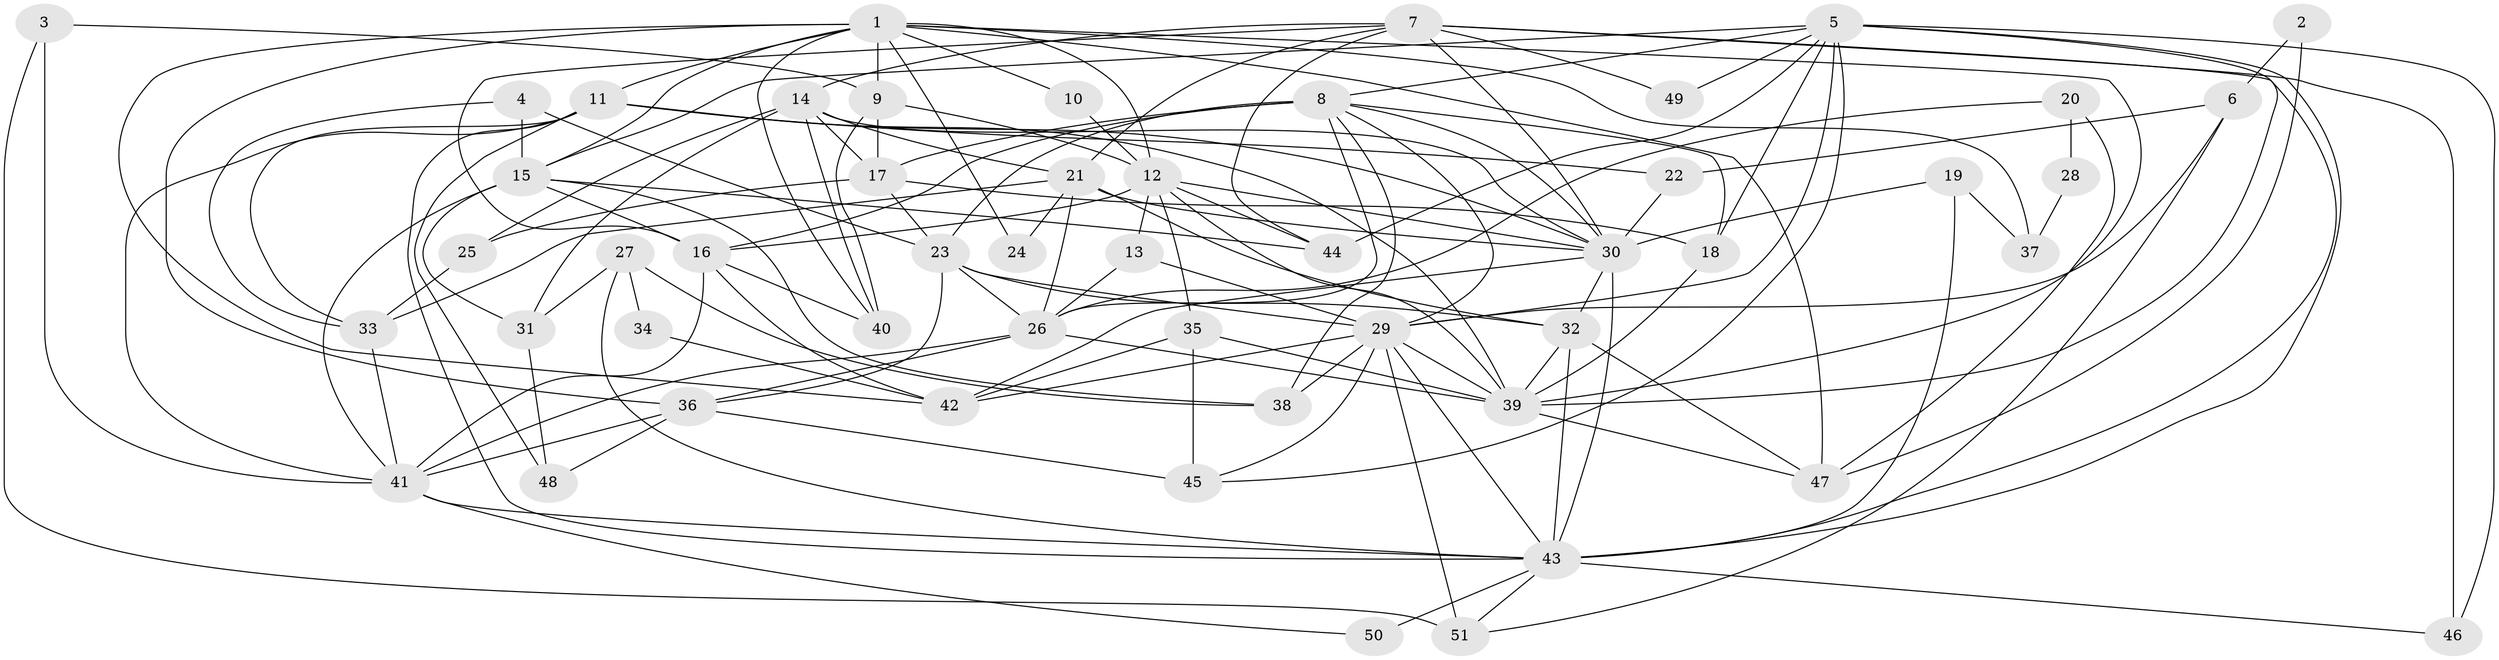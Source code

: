 // original degree distribution, {4: 0.2376237623762376, 2: 0.1188118811881188, 3: 0.31683168316831684, 6: 0.10891089108910891, 7: 0.0297029702970297, 8: 0.019801980198019802, 5: 0.16831683168316833}
// Generated by graph-tools (version 1.1) at 2025/51/03/04/25 22:51:23]
// undirected, 51 vertices, 138 edges
graph export_dot {
  node [color=gray90,style=filled];
  1;
  2;
  3;
  4;
  5;
  6;
  7;
  8;
  9;
  10;
  11;
  12;
  13;
  14;
  15;
  16;
  17;
  18;
  19;
  20;
  21;
  22;
  23;
  24;
  25;
  26;
  27;
  28;
  29;
  30;
  31;
  32;
  33;
  34;
  35;
  36;
  37;
  38;
  39;
  40;
  41;
  42;
  43;
  44;
  45;
  46;
  47;
  48;
  49;
  50;
  51;
  1 -- 9 [weight=1.0];
  1 -- 10 [weight=1.0];
  1 -- 11 [weight=1.0];
  1 -- 12 [weight=1.0];
  1 -- 15 [weight=1.0];
  1 -- 24 [weight=1.0];
  1 -- 36 [weight=2.0];
  1 -- 37 [weight=1.0];
  1 -- 39 [weight=1.0];
  1 -- 40 [weight=1.0];
  1 -- 42 [weight=1.0];
  1 -- 47 [weight=1.0];
  2 -- 6 [weight=1.0];
  2 -- 47 [weight=1.0];
  3 -- 9 [weight=1.0];
  3 -- 41 [weight=1.0];
  3 -- 51 [weight=1.0];
  4 -- 15 [weight=1.0];
  4 -- 23 [weight=1.0];
  4 -- 33 [weight=1.0];
  5 -- 8 [weight=1.0];
  5 -- 15 [weight=1.0];
  5 -- 18 [weight=1.0];
  5 -- 29 [weight=1.0];
  5 -- 39 [weight=1.0];
  5 -- 43 [weight=1.0];
  5 -- 44 [weight=1.0];
  5 -- 45 [weight=1.0];
  5 -- 46 [weight=1.0];
  5 -- 49 [weight=1.0];
  6 -- 22 [weight=1.0];
  6 -- 29 [weight=1.0];
  6 -- 51 [weight=1.0];
  7 -- 14 [weight=1.0];
  7 -- 16 [weight=1.0];
  7 -- 21 [weight=1.0];
  7 -- 30 [weight=1.0];
  7 -- 43 [weight=1.0];
  7 -- 44 [weight=1.0];
  7 -- 46 [weight=1.0];
  7 -- 49 [weight=1.0];
  8 -- 16 [weight=2.0];
  8 -- 17 [weight=1.0];
  8 -- 18 [weight=1.0];
  8 -- 23 [weight=1.0];
  8 -- 26 [weight=1.0];
  8 -- 29 [weight=1.0];
  8 -- 30 [weight=1.0];
  8 -- 38 [weight=1.0];
  9 -- 12 [weight=2.0];
  9 -- 17 [weight=2.0];
  9 -- 40 [weight=2.0];
  10 -- 12 [weight=1.0];
  11 -- 22 [weight=1.0];
  11 -- 30 [weight=1.0];
  11 -- 33 [weight=1.0];
  11 -- 39 [weight=1.0];
  11 -- 41 [weight=1.0];
  11 -- 43 [weight=1.0];
  11 -- 48 [weight=1.0];
  12 -- 13 [weight=1.0];
  12 -- 16 [weight=2.0];
  12 -- 30 [weight=1.0];
  12 -- 35 [weight=1.0];
  12 -- 39 [weight=1.0];
  12 -- 44 [weight=1.0];
  13 -- 26 [weight=1.0];
  13 -- 29 [weight=1.0];
  14 -- 17 [weight=1.0];
  14 -- 21 [weight=1.0];
  14 -- 25 [weight=1.0];
  14 -- 30 [weight=1.0];
  14 -- 31 [weight=1.0];
  14 -- 40 [weight=1.0];
  15 -- 16 [weight=1.0];
  15 -- 31 [weight=1.0];
  15 -- 38 [weight=1.0];
  15 -- 41 [weight=1.0];
  15 -- 44 [weight=1.0];
  16 -- 40 [weight=1.0];
  16 -- 41 [weight=1.0];
  16 -- 42 [weight=1.0];
  17 -- 18 [weight=1.0];
  17 -- 23 [weight=1.0];
  17 -- 25 [weight=1.0];
  18 -- 39 [weight=1.0];
  19 -- 30 [weight=1.0];
  19 -- 37 [weight=1.0];
  19 -- 43 [weight=1.0];
  20 -- 26 [weight=1.0];
  20 -- 28 [weight=1.0];
  20 -- 47 [weight=1.0];
  21 -- 24 [weight=1.0];
  21 -- 26 [weight=1.0];
  21 -- 30 [weight=1.0];
  21 -- 32 [weight=1.0];
  21 -- 33 [weight=1.0];
  22 -- 30 [weight=1.0];
  23 -- 26 [weight=2.0];
  23 -- 29 [weight=2.0];
  23 -- 32 [weight=1.0];
  23 -- 36 [weight=1.0];
  25 -- 33 [weight=1.0];
  26 -- 36 [weight=2.0];
  26 -- 39 [weight=1.0];
  26 -- 41 [weight=1.0];
  27 -- 31 [weight=1.0];
  27 -- 34 [weight=1.0];
  27 -- 38 [weight=1.0];
  27 -- 43 [weight=1.0];
  28 -- 37 [weight=1.0];
  29 -- 38 [weight=1.0];
  29 -- 39 [weight=1.0];
  29 -- 42 [weight=1.0];
  29 -- 43 [weight=1.0];
  29 -- 45 [weight=1.0];
  29 -- 51 [weight=1.0];
  30 -- 32 [weight=1.0];
  30 -- 42 [weight=1.0];
  30 -- 43 [weight=1.0];
  31 -- 48 [weight=1.0];
  32 -- 39 [weight=1.0];
  32 -- 43 [weight=1.0];
  32 -- 47 [weight=1.0];
  33 -- 41 [weight=1.0];
  34 -- 42 [weight=1.0];
  35 -- 39 [weight=1.0];
  35 -- 42 [weight=1.0];
  35 -- 45 [weight=1.0];
  36 -- 41 [weight=3.0];
  36 -- 45 [weight=2.0];
  36 -- 48 [weight=1.0];
  39 -- 47 [weight=1.0];
  41 -- 43 [weight=1.0];
  41 -- 50 [weight=1.0];
  43 -- 46 [weight=1.0];
  43 -- 50 [weight=1.0];
  43 -- 51 [weight=1.0];
}
